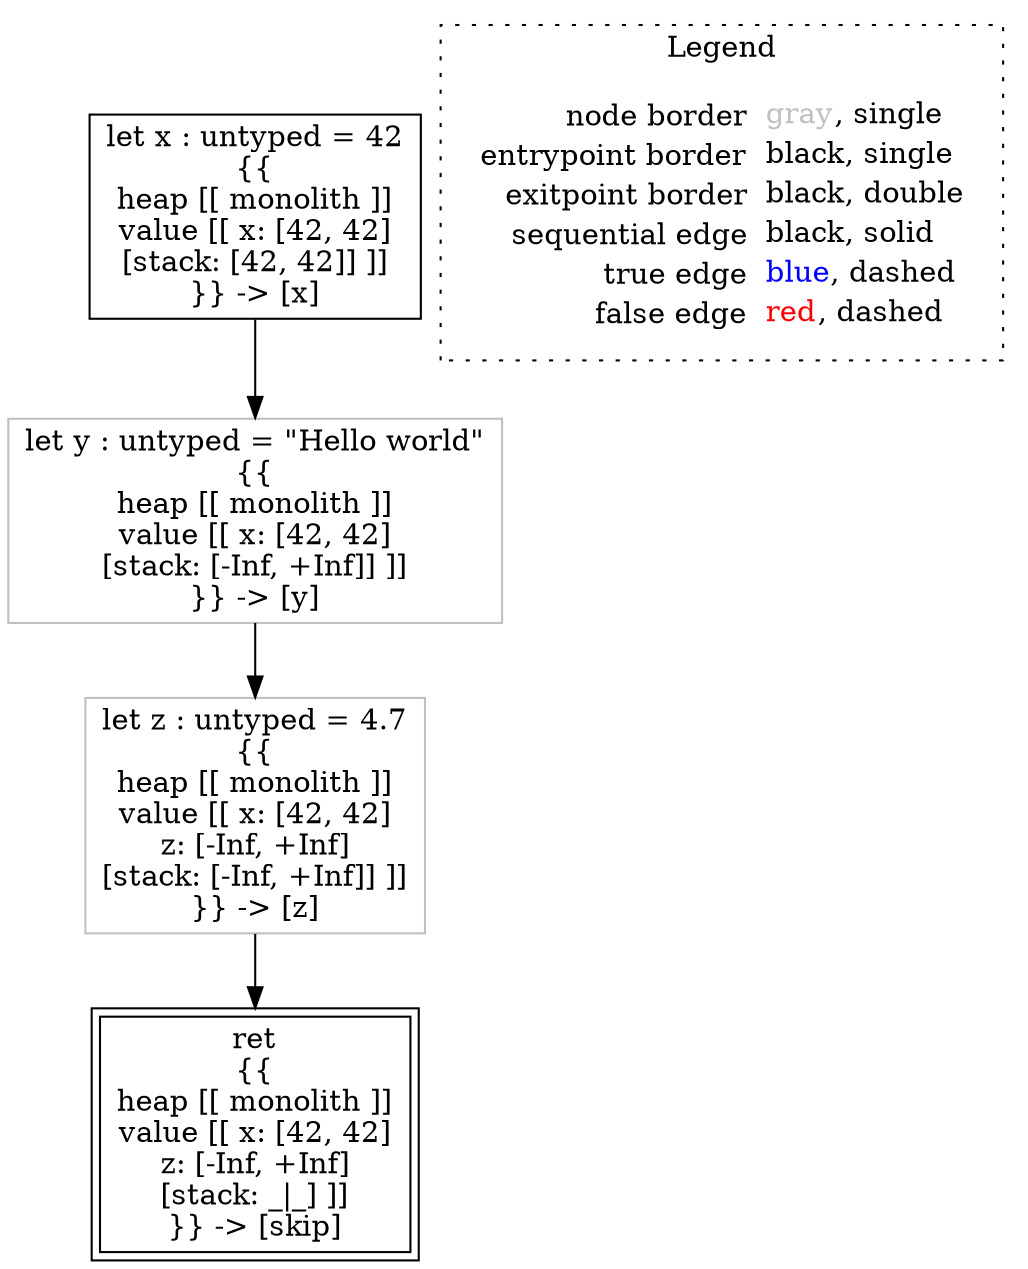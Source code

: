 digraph {
	"node0" [shape="rect",color="black",label=<let x : untyped = 42<BR/>{{<BR/>heap [[ monolith ]]<BR/>value [[ x: [42, 42]<BR/>[stack: [42, 42]] ]]<BR/>}} -&gt; [x]>];
	"node1" [shape="rect",color="gray",label=<let z : untyped = 4.7<BR/>{{<BR/>heap [[ monolith ]]<BR/>value [[ x: [42, 42]<BR/>z: [-Inf, +Inf]<BR/>[stack: [-Inf, +Inf]] ]]<BR/>}} -&gt; [z]>];
	"node2" [shape="rect",color="black",peripheries="2",label=<ret<BR/>{{<BR/>heap [[ monolith ]]<BR/>value [[ x: [42, 42]<BR/>z: [-Inf, +Inf]<BR/>[stack: _|_] ]]<BR/>}} -&gt; [skip]>];
	"node3" [shape="rect",color="gray",label=<let y : untyped = &quot;Hello world&quot;<BR/>{{<BR/>heap [[ monolith ]]<BR/>value [[ x: [42, 42]<BR/>[stack: [-Inf, +Inf]] ]]<BR/>}} -&gt; [y]>];
	"node0" -> "node3" [color="black"];
	"node1" -> "node2" [color="black"];
	"node3" -> "node1" [color="black"];
subgraph cluster_legend {
	label="Legend";
	style=dotted;
	node [shape=plaintext];
	"legend" [label=<<table border="0" cellpadding="2" cellspacing="0" cellborder="0"><tr><td align="right">node border&nbsp;</td><td align="left"><font color="gray">gray</font>, single</td></tr><tr><td align="right">entrypoint border&nbsp;</td><td align="left"><font color="black">black</font>, single</td></tr><tr><td align="right">exitpoint border&nbsp;</td><td align="left"><font color="black">black</font>, double</td></tr><tr><td align="right">sequential edge&nbsp;</td><td align="left"><font color="black">black</font>, solid</td></tr><tr><td align="right">true edge&nbsp;</td><td align="left"><font color="blue">blue</font>, dashed</td></tr><tr><td align="right">false edge&nbsp;</td><td align="left"><font color="red">red</font>, dashed</td></tr></table>>];
}

}
